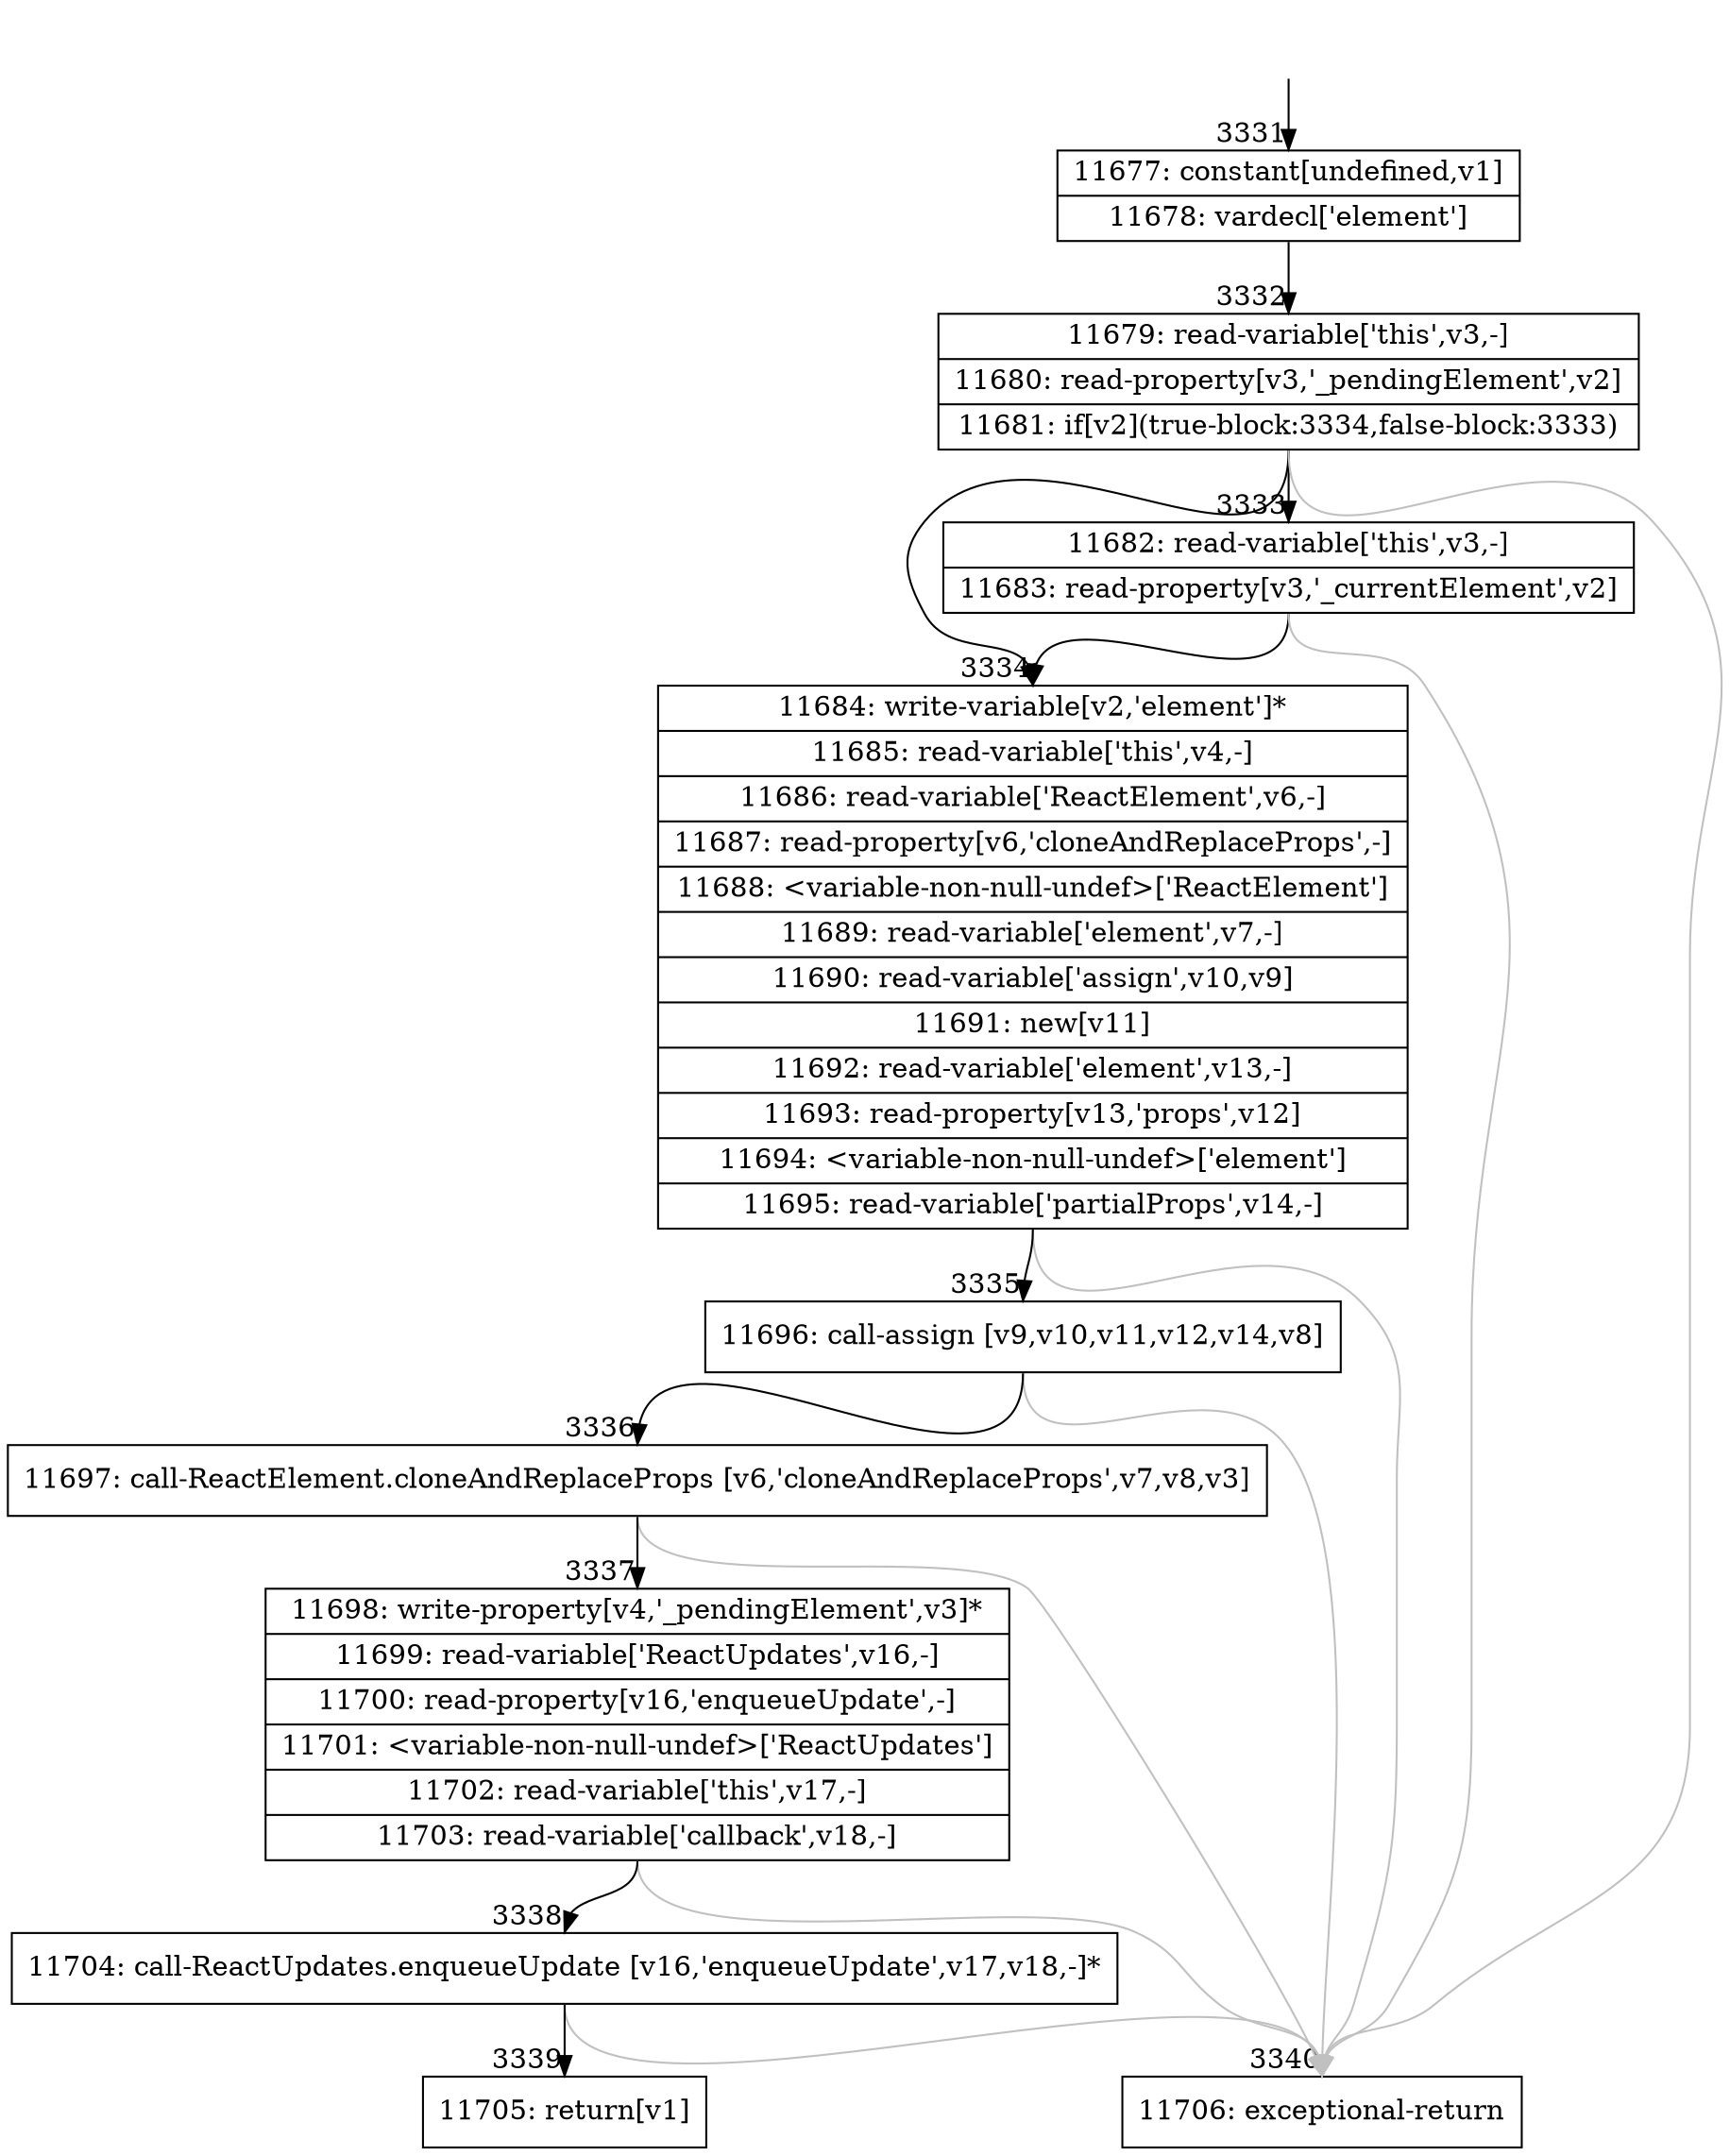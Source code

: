digraph {
rankdir="TD"
BB_entry236[shape=none,label=""];
BB_entry236 -> BB3331 [tailport=s, headport=n, headlabel="    3331"]
BB3331 [shape=record label="{11677: constant[undefined,v1]|11678: vardecl['element']}" ] 
BB3331 -> BB3332 [tailport=s, headport=n, headlabel="      3332"]
BB3332 [shape=record label="{11679: read-variable['this',v3,-]|11680: read-property[v3,'_pendingElement',v2]|11681: if[v2](true-block:3334,false-block:3333)}" ] 
BB3332 -> BB3334 [tailport=s, headport=n, headlabel="      3334"]
BB3332 -> BB3333 [tailport=s, headport=n, headlabel="      3333"]
BB3332 -> BB3340 [tailport=s, headport=n, color=gray, headlabel="      3340"]
BB3333 [shape=record label="{11682: read-variable['this',v3,-]|11683: read-property[v3,'_currentElement',v2]}" ] 
BB3333 -> BB3334 [tailport=s, headport=n]
BB3333 -> BB3340 [tailport=s, headport=n, color=gray]
BB3334 [shape=record label="{11684: write-variable[v2,'element']*|11685: read-variable['this',v4,-]|11686: read-variable['ReactElement',v6,-]|11687: read-property[v6,'cloneAndReplaceProps',-]|11688: \<variable-non-null-undef\>['ReactElement']|11689: read-variable['element',v7,-]|11690: read-variable['assign',v10,v9]|11691: new[v11]|11692: read-variable['element',v13,-]|11693: read-property[v13,'props',v12]|11694: \<variable-non-null-undef\>['element']|11695: read-variable['partialProps',v14,-]}" ] 
BB3334 -> BB3335 [tailport=s, headport=n, headlabel="      3335"]
BB3334 -> BB3340 [tailport=s, headport=n, color=gray]
BB3335 [shape=record label="{11696: call-assign [v9,v10,v11,v12,v14,v8]}" ] 
BB3335 -> BB3336 [tailport=s, headport=n, headlabel="      3336"]
BB3335 -> BB3340 [tailport=s, headport=n, color=gray]
BB3336 [shape=record label="{11697: call-ReactElement.cloneAndReplaceProps [v6,'cloneAndReplaceProps',v7,v8,v3]}" ] 
BB3336 -> BB3337 [tailport=s, headport=n, headlabel="      3337"]
BB3336 -> BB3340 [tailport=s, headport=n, color=gray]
BB3337 [shape=record label="{11698: write-property[v4,'_pendingElement',v3]*|11699: read-variable['ReactUpdates',v16,-]|11700: read-property[v16,'enqueueUpdate',-]|11701: \<variable-non-null-undef\>['ReactUpdates']|11702: read-variable['this',v17,-]|11703: read-variable['callback',v18,-]}" ] 
BB3337 -> BB3338 [tailport=s, headport=n, headlabel="      3338"]
BB3337 -> BB3340 [tailport=s, headport=n, color=gray]
BB3338 [shape=record label="{11704: call-ReactUpdates.enqueueUpdate [v16,'enqueueUpdate',v17,v18,-]*}" ] 
BB3338 -> BB3339 [tailport=s, headport=n, headlabel="      3339"]
BB3338 -> BB3340 [tailport=s, headport=n, color=gray]
BB3339 [shape=record label="{11705: return[v1]}" ] 
BB3340 [shape=record label="{11706: exceptional-return}" ] 
//#$~ 6488
}
